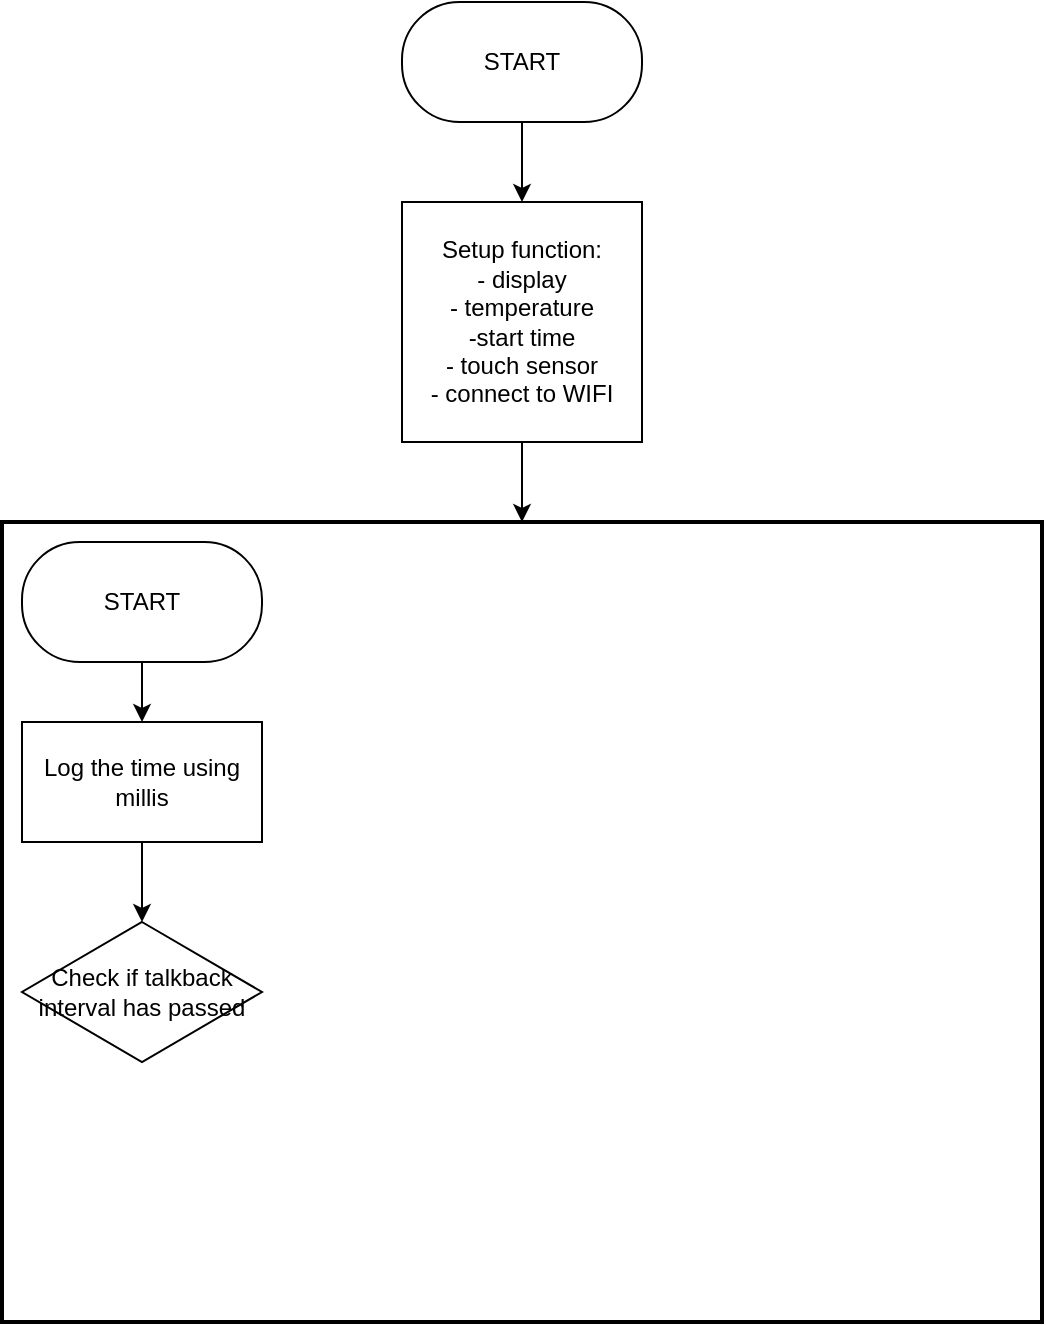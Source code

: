 <mxfile version="17.4.6" type="github">
  <diagram id="5TBrRAbkIkiDny05DDcc" name="Page-1">
    <mxGraphModel dx="974" dy="758" grid="1" gridSize="10" guides="1" tooltips="1" connect="1" arrows="1" fold="1" page="1" pageScale="1" pageWidth="827" pageHeight="1169" math="0" shadow="0">
      <root>
        <mxCell id="0" />
        <mxCell id="1" parent="0" />
        <mxCell id="TEkbijO5VnhntHGFIk7F-4" style="edgeStyle=orthogonalEdgeStyle;rounded=0;orthogonalLoop=1;jettySize=auto;html=1;exitX=0.5;exitY=1;exitDx=0;exitDy=0;entryX=0.5;entryY=0;entryDx=0;entryDy=0;" edge="1" parent="1" source="TEkbijO5VnhntHGFIk7F-2" target="TEkbijO5VnhntHGFIk7F-3">
          <mxGeometry relative="1" as="geometry" />
        </mxCell>
        <mxCell id="TEkbijO5VnhntHGFIk7F-2" value="START" style="rounded=1;whiteSpace=wrap;html=1;arcSize=48;" vertex="1" parent="1">
          <mxGeometry x="320" y="60" width="120" height="60" as="geometry" />
        </mxCell>
        <mxCell id="TEkbijO5VnhntHGFIk7F-7" style="edgeStyle=orthogonalEdgeStyle;rounded=0;orthogonalLoop=1;jettySize=auto;html=1;exitX=0.5;exitY=1;exitDx=0;exitDy=0;entryX=0.5;entryY=0;entryDx=0;entryDy=0;" edge="1" parent="1" source="TEkbijO5VnhntHGFIk7F-3" target="TEkbijO5VnhntHGFIk7F-5">
          <mxGeometry relative="1" as="geometry" />
        </mxCell>
        <mxCell id="TEkbijO5VnhntHGFIk7F-3" value="Setup function:&lt;br&gt;- display&lt;br&gt;- temperature&lt;br&gt;-start time&lt;br&gt;- touch sensor&lt;br&gt;- connect to WIFI" style="rounded=0;whiteSpace=wrap;html=1;" vertex="1" parent="1">
          <mxGeometry x="320" y="160" width="120" height="120" as="geometry" />
        </mxCell>
        <mxCell id="TEkbijO5VnhntHGFIk7F-5" value="" style="rounded=0;whiteSpace=wrap;html=1;align=center;fillColor=none;strokeWidth=2;" vertex="1" parent="1">
          <mxGeometry x="120" y="320" width="520" height="400" as="geometry" />
        </mxCell>
        <mxCell id="TEkbijO5VnhntHGFIk7F-11" style="edgeStyle=orthogonalEdgeStyle;rounded=0;orthogonalLoop=1;jettySize=auto;html=1;entryX=0.5;entryY=0;entryDx=0;entryDy=0;" edge="1" parent="1" source="TEkbijO5VnhntHGFIk7F-9" target="TEkbijO5VnhntHGFIk7F-10">
          <mxGeometry relative="1" as="geometry" />
        </mxCell>
        <mxCell id="TEkbijO5VnhntHGFIk7F-9" value="START" style="rounded=1;whiteSpace=wrap;html=1;arcSize=48;" vertex="1" parent="1">
          <mxGeometry x="130" y="330" width="120" height="60" as="geometry" />
        </mxCell>
        <mxCell id="TEkbijO5VnhntHGFIk7F-13" style="edgeStyle=orthogonalEdgeStyle;rounded=0;orthogonalLoop=1;jettySize=auto;html=1;fontSize=12;" edge="1" parent="1" source="TEkbijO5VnhntHGFIk7F-10" target="TEkbijO5VnhntHGFIk7F-12">
          <mxGeometry relative="1" as="geometry" />
        </mxCell>
        <mxCell id="TEkbijO5VnhntHGFIk7F-10" value="Log the time using millis" style="rounded=0;whiteSpace=wrap;html=1;strokeWidth=1;fillColor=default;" vertex="1" parent="1">
          <mxGeometry x="130" y="420" width="120" height="60" as="geometry" />
        </mxCell>
        <mxCell id="TEkbijO5VnhntHGFIk7F-12" value="&lt;font style=&quot;font-size: 12px&quot;&gt;Check if talkback interval has passed&lt;/font&gt;" style="rhombus;whiteSpace=wrap;html=1;strokeWidth=1;fillColor=default;" vertex="1" parent="1">
          <mxGeometry x="130" y="520" width="120" height="70" as="geometry" />
        </mxCell>
      </root>
    </mxGraphModel>
  </diagram>
</mxfile>
